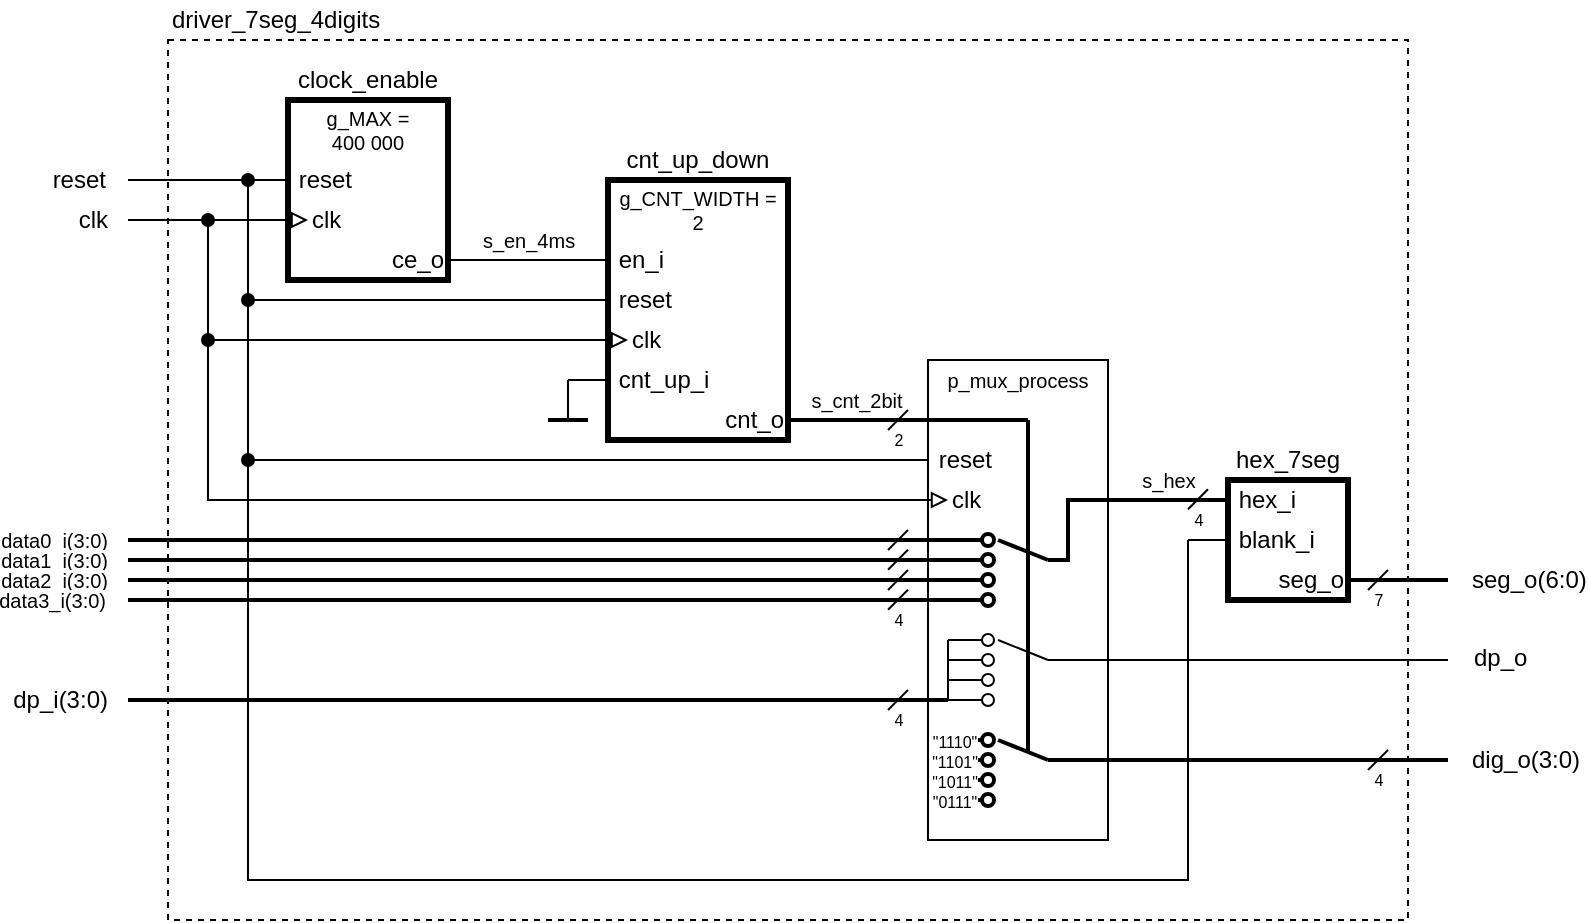 <mxfile version="20.0.3" type="device"><diagram id="j7nF-TVUxBw4xUQn4cIl" name="Page-1"><mxGraphModel dx="1551" dy="601" grid="1" gridSize="10" guides="1" tooltips="1" connect="1" arrows="1" fold="1" page="1" pageScale="1" pageWidth="850" pageHeight="1100" math="0" shadow="0"><root><mxCell id="0"/><mxCell id="1" parent="0"/><mxCell id="HjG6pMvqnMxUbqomULl9-31" value="" style="rounded=0;whiteSpace=wrap;html=1;fontSize=8;fillColor=none;dashed=1;connectable=0;" vertex="1" parent="1"><mxGeometry x="60" y="100" width="620" height="440" as="geometry"/></mxCell><mxCell id="U01_cHl6HtDzHlsPAG9a-66" value="" style="rounded=0;whiteSpace=wrap;html=1;strokeWidth=1;fillColor=none;connectable=0;" parent="1" vertex="1"><mxGeometry x="440" y="260" width="90" height="240" as="geometry"/></mxCell><mxCell id="U01_cHl6HtDzHlsPAG9a-1" value="" style="rounded=0;whiteSpace=wrap;html=1;strokeWidth=3;" parent="1" vertex="1"><mxGeometry x="120" y="130" width="80" height="90" as="geometry"/></mxCell><mxCell id="U01_cHl6HtDzHlsPAG9a-2" value="&lt;div style=&quot;font-size: 10px;&quot;&gt;g_MAX =&lt;/div&gt;&lt;div style=&quot;font-size: 10px;&quot;&gt;400 000&lt;/div&gt;" style="text;html=1;strokeColor=none;fillColor=none;align=center;verticalAlign=middle;whiteSpace=wrap;rounded=0;fontSize=10;" parent="1" vertex="1"><mxGeometry x="120" y="130" width="80" height="30" as="geometry"/></mxCell><mxCell id="U01_cHl6HtDzHlsPAG9a-3" value="clock_enable" style="text;html=1;strokeColor=none;fillColor=none;align=center;verticalAlign=middle;whiteSpace=wrap;rounded=0;" parent="1" vertex="1"><mxGeometry x="120" y="110" width="80" height="20" as="geometry"/></mxCell><mxCell id="U01_cHl6HtDzHlsPAG9a-4" value="&lt;div&gt;&amp;nbsp;reset&lt;/div&gt;" style="text;html=1;strokeColor=none;fillColor=none;align=left;verticalAlign=middle;whiteSpace=wrap;rounded=0;" parent="1" vertex="1"><mxGeometry x="120" y="160" width="70" height="20" as="geometry"/></mxCell><mxCell id="U01_cHl6HtDzHlsPAG9a-5" value="clk" style="text;html=1;strokeColor=none;fillColor=none;align=left;verticalAlign=middle;whiteSpace=wrap;rounded=0;" parent="1" vertex="1"><mxGeometry x="130" y="180" width="70" height="20" as="geometry"/></mxCell><mxCell id="U01_cHl6HtDzHlsPAG9a-6" value="ce_o" style="text;html=1;strokeColor=none;fillColor=none;align=right;verticalAlign=middle;whiteSpace=wrap;rounded=0;" parent="1" vertex="1"><mxGeometry x="140" y="200" width="60" height="20" as="geometry"/></mxCell><mxCell id="U01_cHl6HtDzHlsPAG9a-7" value="" style="endArrow=none;html=1;rounded=0;" parent="1" target="U01_cHl6HtDzHlsPAG9a-4" edge="1"><mxGeometry width="50" height="50" relative="1" as="geometry"><mxPoint x="40" y="170" as="sourcePoint"/><mxPoint x="260" y="200" as="targetPoint"/></mxGeometry></mxCell><mxCell id="U01_cHl6HtDzHlsPAG9a-11" value="reset" style="edgeLabel;html=1;align=right;verticalAlign=middle;resizable=0;points=[];fontSize=12;" parent="U01_cHl6HtDzHlsPAG9a-7" vertex="1" connectable="0"><mxGeometry x="-0.833" relative="1" as="geometry"><mxPoint x="-17" as="offset"/></mxGeometry></mxCell><mxCell id="U01_cHl6HtDzHlsPAG9a-8" value="" style="endArrow=block;html=1;rounded=0;endFill=0;" parent="1" target="U01_cHl6HtDzHlsPAG9a-5" edge="1"><mxGeometry width="50" height="50" relative="1" as="geometry"><mxPoint x="40" y="190" as="sourcePoint"/><mxPoint x="130" y="190" as="targetPoint"/></mxGeometry></mxCell><mxCell id="U01_cHl6HtDzHlsPAG9a-12" value="clk" style="edgeLabel;html=1;align=right;verticalAlign=middle;resizable=0;points=[];fontSize=12;" parent="U01_cHl6HtDzHlsPAG9a-8" vertex="1" connectable="0"><mxGeometry x="-0.926" y="-1" relative="1" as="geometry"><mxPoint x="-13" y="-1" as="offset"/></mxGeometry></mxCell><mxCell id="U01_cHl6HtDzHlsPAG9a-9" value="" style="endArrow=none;html=1;rounded=0;" parent="1" source="U01_cHl6HtDzHlsPAG9a-6" target="U01_cHl6HtDzHlsPAG9a-16" edge="1"><mxGeometry width="50" height="50" relative="1" as="geometry"><mxPoint x="210" y="210" as="sourcePoint"/><mxPoint x="280" y="210" as="targetPoint"/></mxGeometry></mxCell><mxCell id="U01_cHl6HtDzHlsPAG9a-10" value="s_en_4ms" style="edgeLabel;html=1;align=center;verticalAlign=middle;resizable=0;points=[];fontSize=10;" parent="U01_cHl6HtDzHlsPAG9a-9" vertex="1" connectable="0"><mxGeometry x="0.342" relative="1" as="geometry"><mxPoint x="-14" y="-10" as="offset"/></mxGeometry></mxCell><mxCell id="U01_cHl6HtDzHlsPAG9a-13" value="" style="rounded=0;whiteSpace=wrap;html=1;strokeWidth=3;" parent="1" vertex="1"><mxGeometry x="280" y="170" width="90" height="130" as="geometry"/></mxCell><mxCell id="U01_cHl6HtDzHlsPAG9a-14" value="&lt;div style=&quot;font-size: 10px;&quot;&gt;g_CNT_WIDTH =&lt;/div&gt;&lt;div style=&quot;font-size: 10px;&quot;&gt;2&lt;br&gt;&lt;/div&gt;" style="text;html=1;strokeColor=none;fillColor=none;align=center;verticalAlign=middle;whiteSpace=wrap;rounded=0;fontSize=10;" parent="1" vertex="1"><mxGeometry x="280" y="170" width="90" height="30" as="geometry"/></mxCell><mxCell id="U01_cHl6HtDzHlsPAG9a-15" value="cnt_up_down" style="text;html=1;strokeColor=none;fillColor=none;align=center;verticalAlign=middle;whiteSpace=wrap;rounded=0;" parent="1" vertex="1"><mxGeometry x="280" y="150" width="90" height="20" as="geometry"/></mxCell><mxCell id="U01_cHl6HtDzHlsPAG9a-16" value="&amp;nbsp;en_i" style="text;html=1;strokeColor=none;fillColor=none;align=left;verticalAlign=middle;whiteSpace=wrap;rounded=0;" parent="1" vertex="1"><mxGeometry x="280" y="200" width="70" height="20" as="geometry"/></mxCell><mxCell id="U01_cHl6HtDzHlsPAG9a-17" value="&amp;nbsp;reset" style="text;html=1;strokeColor=none;fillColor=none;align=left;verticalAlign=middle;whiteSpace=wrap;rounded=0;" parent="1" vertex="1"><mxGeometry x="280" y="220" width="70" height="20" as="geometry"/></mxCell><mxCell id="U01_cHl6HtDzHlsPAG9a-18" value="clk" style="text;html=1;strokeColor=none;fillColor=none;align=left;verticalAlign=middle;whiteSpace=wrap;rounded=0;" parent="1" vertex="1"><mxGeometry x="290" y="240" width="70" height="20" as="geometry"/></mxCell><mxCell id="U01_cHl6HtDzHlsPAG9a-19" value="&amp;nbsp;cnt_up_i" style="text;html=1;strokeColor=none;fillColor=none;align=left;verticalAlign=middle;whiteSpace=wrap;rounded=0;" parent="1" vertex="1"><mxGeometry x="280" y="260" width="70" height="20" as="geometry"/></mxCell><mxCell id="U01_cHl6HtDzHlsPAG9a-20" value="cnt_o" style="text;html=1;strokeColor=none;fillColor=none;align=right;verticalAlign=middle;whiteSpace=wrap;rounded=0;" parent="1" vertex="1"><mxGeometry x="310" y="280" width="60" height="20" as="geometry"/></mxCell><mxCell id="U01_cHl6HtDzHlsPAG9a-21" value="" style="endArrow=none;html=1;fontSize=10;entryX=0;entryY=0.5;entryDx=0;entryDy=0;rounded=0;startArrow=oval;startFill=1;" parent="1" target="U01_cHl6HtDzHlsPAG9a-17" edge="1"><mxGeometry width="50" height="50" relative="1" as="geometry"><mxPoint x="100" y="230" as="sourcePoint"/><mxPoint x="300" y="190" as="targetPoint"/></mxGeometry></mxCell><mxCell id="U01_cHl6HtDzHlsPAG9a-22" value="" style="endArrow=block;html=1;rounded=0;endFill=0;" parent="1" target="U01_cHl6HtDzHlsPAG9a-18" edge="1"><mxGeometry width="50" height="50" relative="1" as="geometry"><mxPoint x="80" y="250" as="sourcePoint"/><mxPoint x="290" y="249.83" as="targetPoint"/></mxGeometry></mxCell><mxCell id="U01_cHl6HtDzHlsPAG9a-24" value="" style="endArrow=oval;html=1;fontSize=10;rounded=0;endFill=1;" parent="1" edge="1"><mxGeometry width="50" height="50" relative="1" as="geometry"><mxPoint x="100" y="310" as="sourcePoint"/><mxPoint x="100" y="170" as="targetPoint"/></mxGeometry></mxCell><mxCell id="U01_cHl6HtDzHlsPAG9a-25" value="" style="endArrow=oval;html=1;fontSize=10;rounded=0;endFill=1;" parent="1" edge="1"><mxGeometry width="50" height="50" relative="1" as="geometry"><mxPoint x="80" y="250" as="sourcePoint"/><mxPoint x="80" y="190" as="targetPoint"/></mxGeometry></mxCell><mxCell id="U01_cHl6HtDzHlsPAG9a-26" value="" style="endArrow=none;html=1;rounded=0;fontSize=10;" parent="1" target="U01_cHl6HtDzHlsPAG9a-19" edge="1"><mxGeometry width="50" height="50" relative="1" as="geometry"><mxPoint x="260" y="270" as="sourcePoint"/><mxPoint x="160" y="280" as="targetPoint"/></mxGeometry></mxCell><mxCell id="U01_cHl6HtDzHlsPAG9a-36" value="" style="rounded=0;whiteSpace=wrap;html=1;strokeWidth=3;" parent="1" vertex="1"><mxGeometry x="590" y="320" width="60" height="60" as="geometry"/></mxCell><mxCell id="U01_cHl6HtDzHlsPAG9a-38" value="hex_7seg" style="text;html=1;strokeColor=none;fillColor=none;align=center;verticalAlign=middle;whiteSpace=wrap;rounded=0;" parent="1" vertex="1"><mxGeometry x="590" y="300" width="60" height="20" as="geometry"/></mxCell><mxCell id="U01_cHl6HtDzHlsPAG9a-39" value="&amp;nbsp;hex_i" style="text;html=1;strokeColor=none;fillColor=none;align=left;verticalAlign=middle;whiteSpace=wrap;rounded=0;" parent="1" vertex="1"><mxGeometry x="590" y="320" width="70" height="20" as="geometry"/></mxCell><mxCell id="U01_cHl6HtDzHlsPAG9a-40" value="&amp;nbsp;blank_i" style="text;html=1;strokeColor=none;fillColor=none;align=left;verticalAlign=middle;whiteSpace=wrap;rounded=0;" parent="1" vertex="1"><mxGeometry x="590" y="340" width="70" height="20" as="geometry"/></mxCell><mxCell id="U01_cHl6HtDzHlsPAG9a-41" value="seg_o" style="text;html=1;strokeColor=none;fillColor=none;align=right;verticalAlign=middle;whiteSpace=wrap;rounded=0;" parent="1" vertex="1"><mxGeometry x="600" y="360" width="50" height="20" as="geometry"/></mxCell><mxCell id="U01_cHl6HtDzHlsPAG9a-42" value="" style="endArrow=none;html=1;rounded=0;fontSize=10;strokeWidth=2;" parent="1" source="U01_cHl6HtDzHlsPAG9a-20" edge="1"><mxGeometry width="50" height="50" relative="1" as="geometry"><mxPoint x="210" y="250" as="sourcePoint"/><mxPoint x="440" y="290" as="targetPoint"/></mxGeometry></mxCell><mxCell id="U01_cHl6HtDzHlsPAG9a-43" value="s_cnt_2bit" style="edgeLabel;html=1;align=center;verticalAlign=middle;resizable=0;points=[];fontSize=10;" parent="U01_cHl6HtDzHlsPAG9a-42" vertex="1" connectable="0"><mxGeometry x="0.199" relative="1" as="geometry"><mxPoint x="-8" y="-10" as="offset"/></mxGeometry></mxCell><mxCell id="U01_cHl6HtDzHlsPAG9a-47" value="" style="endArrow=none;html=1;rounded=0;fontSize=10;strokeWidth=2;" parent="1" source="U01_cHl6HtDzHlsPAG9a-41" edge="1"><mxGeometry width="50" height="50" relative="1" as="geometry"><mxPoint x="680" y="375" as="sourcePoint"/><mxPoint x="700" y="370" as="targetPoint"/></mxGeometry></mxCell><mxCell id="U01_cHl6HtDzHlsPAG9a-48" value="seg_o(6:0)" style="edgeLabel;html=1;align=left;verticalAlign=middle;resizable=0;points=[];fontSize=12;" parent="U01_cHl6HtDzHlsPAG9a-47" vertex="1" connectable="0"><mxGeometry x="0.489" y="1" relative="1" as="geometry"><mxPoint x="23" y="1" as="offset"/></mxGeometry></mxCell><mxCell id="U01_cHl6HtDzHlsPAG9a-49" value="" style="endArrow=none;html=1;rounded=0;fontSize=10;strokeWidth=2;" parent="1" edge="1"><mxGeometry width="50" height="50" relative="1" as="geometry"><mxPoint x="500" y="460" as="sourcePoint"/><mxPoint x="700" y="460" as="targetPoint"/></mxGeometry></mxCell><mxCell id="U01_cHl6HtDzHlsPAG9a-50" value="dig_o(3:0)" style="edgeLabel;html=1;align=left;verticalAlign=middle;resizable=0;points=[];fontSize=12;" parent="U01_cHl6HtDzHlsPAG9a-49" vertex="1" connectable="0"><mxGeometry x="0.791" y="3" relative="1" as="geometry"><mxPoint x="31" y="3" as="offset"/></mxGeometry></mxCell><mxCell id="U01_cHl6HtDzHlsPAG9a-53" value="driver_7seg_4digits" style="text;html=1;strokeColor=none;fillColor=none;align=left;verticalAlign=middle;whiteSpace=wrap;rounded=0;" parent="1" vertex="1"><mxGeometry x="60" y="80" width="130" height="20" as="geometry"/></mxCell><mxCell id="U01_cHl6HtDzHlsPAG9a-55" value="" style="endArrow=none;html=1;rounded=0;fontSize=10;strokeWidth=1;" parent="1" edge="1"><mxGeometry width="50" height="50" relative="1" as="geometry"><mxPoint x="420" y="295" as="sourcePoint"/><mxPoint x="430" y="285" as="targetPoint"/></mxGeometry></mxCell><mxCell id="U01_cHl6HtDzHlsPAG9a-57" value="2" style="edgeLabel;html=1;align=center;verticalAlign=middle;resizable=0;points=[];fontSize=8;" parent="U01_cHl6HtDzHlsPAG9a-55" vertex="1" connectable="0"><mxGeometry x="-0.521" y="-1" relative="1" as="geometry"><mxPoint x="2" y="7" as="offset"/></mxGeometry></mxCell><mxCell id="U01_cHl6HtDzHlsPAG9a-58" value="" style="endArrow=none;html=1;rounded=0;fontSize=10;strokeWidth=1;" parent="1" edge="1"><mxGeometry width="50" height="50" relative="1" as="geometry"><mxPoint x="660" y="375" as="sourcePoint"/><mxPoint x="670" y="365" as="targetPoint"/></mxGeometry></mxCell><mxCell id="U01_cHl6HtDzHlsPAG9a-59" value="7" style="edgeLabel;html=1;align=center;verticalAlign=middle;resizable=0;points=[];fontSize=8;" parent="U01_cHl6HtDzHlsPAG9a-58" vertex="1" connectable="0"><mxGeometry x="-0.521" y="-1" relative="1" as="geometry"><mxPoint x="2" y="7" as="offset"/></mxGeometry></mxCell><mxCell id="U01_cHl6HtDzHlsPAG9a-60" value="" style="endArrow=none;html=1;rounded=0;fontSize=10;strokeWidth=1;" parent="1" edge="1"><mxGeometry width="50" height="50" relative="1" as="geometry"><mxPoint x="660" y="465" as="sourcePoint"/><mxPoint x="670" y="455" as="targetPoint"/></mxGeometry></mxCell><mxCell id="U01_cHl6HtDzHlsPAG9a-61" value="4" style="edgeLabel;html=1;align=center;verticalAlign=middle;resizable=0;points=[];fontSize=8;" parent="U01_cHl6HtDzHlsPAG9a-60" vertex="1" connectable="0"><mxGeometry x="-0.521" y="-1" relative="1" as="geometry"><mxPoint x="2" y="7" as="offset"/></mxGeometry></mxCell><mxCell id="U01_cHl6HtDzHlsPAG9a-63" value="" style="endArrow=none;html=1;rounded=0;fontSize=8;strokeWidth=1;" parent="1" edge="1"><mxGeometry width="50" height="50" relative="1" as="geometry"><mxPoint x="260" y="290" as="sourcePoint"/><mxPoint x="260" y="270" as="targetPoint"/></mxGeometry></mxCell><mxCell id="U01_cHl6HtDzHlsPAG9a-65" value="" style="endArrow=none;html=1;rounded=0;fontSize=10;fontColor=#FF3333;strokeWidth=2;" parent="1" edge="1"><mxGeometry width="50" height="50" relative="1" as="geometry"><mxPoint x="250" y="290" as="sourcePoint"/><mxPoint x="270" y="290" as="targetPoint"/></mxGeometry></mxCell><mxCell id="U01_cHl6HtDzHlsPAG9a-67" value="p_mux_process" style="text;html=1;strokeColor=none;fillColor=none;align=center;verticalAlign=middle;whiteSpace=wrap;rounded=0;fontSize=10;" parent="1" vertex="1"><mxGeometry x="440" y="260" width="90" height="20" as="geometry"/></mxCell><mxCell id="U01_cHl6HtDzHlsPAG9a-68" value="" style="endArrow=none;html=1;rounded=0;fontSize=10;fontColor=#FF3333;strokeWidth=2;" parent="1" edge="1"><mxGeometry width="50" height="50" relative="1" as="geometry"><mxPoint x="440" y="290" as="sourcePoint"/><mxPoint x="490" y="290" as="targetPoint"/></mxGeometry></mxCell><mxCell id="U01_cHl6HtDzHlsPAG9a-69" value="&amp;nbsp;reset" style="text;html=1;strokeColor=none;fillColor=none;align=left;verticalAlign=middle;whiteSpace=wrap;rounded=0;" parent="1" vertex="1"><mxGeometry x="440" y="300" width="70" height="20" as="geometry"/></mxCell><mxCell id="U01_cHl6HtDzHlsPAG9a-70" value="clk" style="text;html=1;strokeColor=none;fillColor=none;align=left;verticalAlign=middle;whiteSpace=wrap;rounded=0;" parent="1" vertex="1"><mxGeometry x="450" y="320" width="60" height="20" as="geometry"/></mxCell><mxCell id="U01_cHl6HtDzHlsPAG9a-71" value="" style="endArrow=none;html=1;rounded=0;fontSize=10;fontColor=#FF3333;strokeWidth=1;" parent="1" target="U01_cHl6HtDzHlsPAG9a-69" edge="1"><mxGeometry width="50" height="50" relative="1" as="geometry"><mxPoint x="100" y="310" as="sourcePoint"/><mxPoint x="320" y="280" as="targetPoint"/></mxGeometry></mxCell><mxCell id="U01_cHl6HtDzHlsPAG9a-73" value="" style="endArrow=block;html=1;rounded=0;endFill=0;startArrow=oval;startFill=1;" parent="1" target="U01_cHl6HtDzHlsPAG9a-70" edge="1"><mxGeometry width="50" height="50" relative="1" as="geometry"><mxPoint x="80" y="250" as="sourcePoint"/><mxPoint x="430" y="329.83" as="targetPoint"/><Array as="points"><mxPoint x="80" y="330"/></Array></mxGeometry></mxCell><mxCell id="U01_cHl6HtDzHlsPAG9a-74" value="" style="endArrow=oval;html=1;rounded=0;fontSize=10;fontColor=#FF3333;strokeWidth=2;endFill=0;" parent="1" edge="1"><mxGeometry width="50" height="50" relative="1" as="geometry"><mxPoint x="40" y="350" as="sourcePoint"/><mxPoint x="470" y="350" as="targetPoint"/></mxGeometry></mxCell><mxCell id="HjG6pMvqnMxUbqomULl9-34" value="data0_i(3:0)" style="edgeLabel;html=1;align=right;verticalAlign=middle;resizable=0;points=[];fontSize=10;" vertex="1" connectable="0" parent="U01_cHl6HtDzHlsPAG9a-74"><mxGeometry x="-0.977" relative="1" as="geometry"><mxPoint x="-15" as="offset"/></mxGeometry></mxCell><mxCell id="U01_cHl6HtDzHlsPAG9a-75" value="" style="endArrow=oval;html=1;rounded=0;fontSize=10;fontColor=#FF3333;strokeWidth=2;endFill=0;" parent="1" edge="1"><mxGeometry width="50" height="50" relative="1" as="geometry"><mxPoint x="40" y="360" as="sourcePoint"/><mxPoint x="470" y="360" as="targetPoint"/></mxGeometry></mxCell><mxCell id="HjG6pMvqnMxUbqomULl9-35" value="data1_i(3:0)" style="edgeLabel;html=1;align=right;verticalAlign=middle;resizable=0;points=[];fontSize=10;" vertex="1" connectable="0" parent="U01_cHl6HtDzHlsPAG9a-75"><mxGeometry x="-0.959" y="1" relative="1" as="geometry"><mxPoint x="-19" y="1" as="offset"/></mxGeometry></mxCell><mxCell id="U01_cHl6HtDzHlsPAG9a-76" value="" style="endArrow=oval;html=1;rounded=0;fontSize=10;fontColor=#FF3333;strokeWidth=2;endFill=0;" parent="1" edge="1"><mxGeometry width="50" height="50" relative="1" as="geometry"><mxPoint x="40" y="370" as="sourcePoint"/><mxPoint x="470" y="370" as="targetPoint"/></mxGeometry></mxCell><mxCell id="HjG6pMvqnMxUbqomULl9-36" value="data2_i(3:0)" style="edgeLabel;html=1;align=right;verticalAlign=middle;resizable=0;points=[];fontSize=10;" vertex="1" connectable="0" parent="U01_cHl6HtDzHlsPAG9a-76"><mxGeometry x="-0.952" relative="1" as="geometry"><mxPoint x="-20" as="offset"/></mxGeometry></mxCell><mxCell id="U01_cHl6HtDzHlsPAG9a-77" value="" style="endArrow=oval;html=1;rounded=0;fontSize=10;fontColor=#FF3333;strokeWidth=2;endFill=0;" parent="1" edge="1"><mxGeometry width="50" height="50" relative="1" as="geometry"><mxPoint x="40" y="380" as="sourcePoint"/><mxPoint x="470" y="380" as="targetPoint"/></mxGeometry></mxCell><mxCell id="HjG6pMvqnMxUbqomULl9-37" value="data3_i(3:0)" style="edgeLabel;html=1;align=right;verticalAlign=middle;resizable=0;points=[];fontSize=10;" vertex="1" connectable="0" parent="U01_cHl6HtDzHlsPAG9a-77"><mxGeometry x="-0.951" y="1" relative="1" as="geometry"><mxPoint x="-21" y="1" as="offset"/></mxGeometry></mxCell><mxCell id="U01_cHl6HtDzHlsPAG9a-78" value="" style="endArrow=none;html=1;rounded=0;fontSize=10;fontColor=#FF3333;strokeWidth=2;entryX=0;entryY=0.5;entryDx=0;entryDy=0;" parent="1" target="U01_cHl6HtDzHlsPAG9a-39" edge="1"><mxGeometry width="50" height="50" relative="1" as="geometry"><mxPoint x="500" y="360" as="sourcePoint"/><mxPoint x="390" y="200" as="targetPoint"/><Array as="points"><mxPoint x="510" y="360"/><mxPoint x="510" y="330"/></Array></mxGeometry></mxCell><mxCell id="U01_cHl6HtDzHlsPAG9a-81" value="s_hex" style="edgeLabel;html=1;align=center;verticalAlign=middle;resizable=0;points=[];fontSize=10;fontColor=#000000;" parent="U01_cHl6HtDzHlsPAG9a-78" vertex="1" connectable="0"><mxGeometry x="0.431" y="1" relative="1" as="geometry"><mxPoint x="4" y="-9" as="offset"/></mxGeometry></mxCell><mxCell id="U01_cHl6HtDzHlsPAG9a-79" value="" style="endArrow=none;html=1;rounded=0;fontSize=10;fontColor=#FF3333;strokeWidth=2;" parent="1" edge="1"><mxGeometry width="50" height="50" relative="1" as="geometry"><mxPoint x="490" y="456" as="sourcePoint"/><mxPoint x="490" y="290" as="targetPoint"/></mxGeometry></mxCell><mxCell id="U01_cHl6HtDzHlsPAG9a-80" value="" style="endArrow=none;html=1;rounded=0;fontSize=10;fontColor=#FF3333;strokeWidth=2;" parent="1" edge="1"><mxGeometry width="50" height="50" relative="1" as="geometry"><mxPoint x="475" y="350" as="sourcePoint"/><mxPoint x="500" y="360" as="targetPoint"/></mxGeometry></mxCell><mxCell id="HjG6pMvqnMxUbqomULl9-1" value="" style="endArrow=none;html=1;rounded=0;fontSize=10;strokeWidth=1;" edge="1" parent="1"><mxGeometry width="50" height="50" relative="1" as="geometry"><mxPoint x="570" y="334.65" as="sourcePoint"/><mxPoint x="580" y="324.65" as="targetPoint"/></mxGeometry></mxCell><mxCell id="HjG6pMvqnMxUbqomULl9-2" value="4" style="edgeLabel;html=1;align=center;verticalAlign=middle;resizable=0;points=[];fontSize=8;" vertex="1" connectable="0" parent="HjG6pMvqnMxUbqomULl9-1"><mxGeometry x="-0.521" y="-1" relative="1" as="geometry"><mxPoint x="2" y="7" as="offset"/></mxGeometry></mxCell><mxCell id="HjG6pMvqnMxUbqomULl9-3" value="" style="endArrow=none;html=1;rounded=0;fontSize=10;fontColor=#FF3333;strokeWidth=2;endFill=0;" edge="1" parent="1"><mxGeometry width="50" height="50" relative="1" as="geometry"><mxPoint x="40" y="430" as="sourcePoint"/><mxPoint x="450" y="430" as="targetPoint"/></mxGeometry></mxCell><mxCell id="HjG6pMvqnMxUbqomULl9-38" value="dp_i(3:0)" style="edgeLabel;html=1;align=right;verticalAlign=middle;resizable=0;points=[];fontSize=12;" vertex="1" connectable="0" parent="HjG6pMvqnMxUbqomULl9-3"><mxGeometry x="-0.965" relative="1" as="geometry"><mxPoint x="-17" as="offset"/></mxGeometry></mxCell><mxCell id="HjG6pMvqnMxUbqomULl9-4" value="" style="endArrow=oval;html=1;rounded=0;fontSize=10;endFill=0;" edge="1" parent="1"><mxGeometry width="50" height="50" relative="1" as="geometry"><mxPoint x="450" y="400" as="sourcePoint"/><mxPoint x="470" y="400" as="targetPoint"/></mxGeometry></mxCell><mxCell id="HjG6pMvqnMxUbqomULl9-5" value="" style="endArrow=oval;html=1;rounded=0;fontSize=10;endFill=0;" edge="1" parent="1"><mxGeometry width="50" height="50" relative="1" as="geometry"><mxPoint x="450" y="410" as="sourcePoint"/><mxPoint x="470" y="410" as="targetPoint"/></mxGeometry></mxCell><mxCell id="HjG6pMvqnMxUbqomULl9-6" value="" style="endArrow=oval;html=1;rounded=0;fontSize=10;endFill=0;" edge="1" parent="1"><mxGeometry width="50" height="50" relative="1" as="geometry"><mxPoint x="450" y="420" as="sourcePoint"/><mxPoint x="470" y="420" as="targetPoint"/></mxGeometry></mxCell><mxCell id="HjG6pMvqnMxUbqomULl9-7" value="" style="endArrow=oval;html=1;rounded=0;fontSize=10;endFill=0;" edge="1" parent="1"><mxGeometry width="50" height="50" relative="1" as="geometry"><mxPoint x="450" y="430" as="sourcePoint"/><mxPoint x="470" y="430" as="targetPoint"/></mxGeometry></mxCell><mxCell id="HjG6pMvqnMxUbqomULl9-8" value="" style="endArrow=none;html=1;rounded=0;fontSize=8;strokeWidth=1;" edge="1" parent="1"><mxGeometry width="50" height="50" relative="1" as="geometry"><mxPoint x="450" y="430" as="sourcePoint"/><mxPoint x="450" y="400" as="targetPoint"/></mxGeometry></mxCell><mxCell id="HjG6pMvqnMxUbqomULl9-9" value="" style="endArrow=none;html=1;rounded=0;fontSize=10;strokeWidth=1;" edge="1" parent="1"><mxGeometry width="50" height="50" relative="1" as="geometry"><mxPoint x="420" y="435" as="sourcePoint"/><mxPoint x="430" y="425" as="targetPoint"/></mxGeometry></mxCell><mxCell id="HjG6pMvqnMxUbqomULl9-10" value="4" style="edgeLabel;html=1;align=center;verticalAlign=middle;resizable=0;points=[];fontSize=8;" vertex="1" connectable="0" parent="HjG6pMvqnMxUbqomULl9-9"><mxGeometry x="-0.521" y="-1" relative="1" as="geometry"><mxPoint x="2" y="7" as="offset"/></mxGeometry></mxCell><mxCell id="HjG6pMvqnMxUbqomULl9-11" value="" style="endArrow=none;html=1;rounded=0;fontSize=10;strokeWidth=1;" edge="1" parent="1"><mxGeometry width="50" height="50" relative="1" as="geometry"><mxPoint x="420" y="384.87" as="sourcePoint"/><mxPoint x="430" y="374.87" as="targetPoint"/></mxGeometry></mxCell><mxCell id="HjG6pMvqnMxUbqomULl9-12" value="4" style="edgeLabel;html=1;align=center;verticalAlign=middle;resizable=0;points=[];fontSize=8;" vertex="1" connectable="0" parent="HjG6pMvqnMxUbqomULl9-11"><mxGeometry x="-0.521" y="-1" relative="1" as="geometry"><mxPoint x="2" y="7" as="offset"/></mxGeometry></mxCell><mxCell id="HjG6pMvqnMxUbqomULl9-13" value="" style="endArrow=none;html=1;rounded=0;fontSize=10;strokeWidth=1;" edge="1" parent="1"><mxGeometry width="50" height="50" relative="1" as="geometry"><mxPoint x="420" y="375" as="sourcePoint"/><mxPoint x="430" y="365" as="targetPoint"/></mxGeometry></mxCell><mxCell id="HjG6pMvqnMxUbqomULl9-15" value="" style="endArrow=none;html=1;rounded=0;fontSize=10;strokeWidth=1;" edge="1" parent="1"><mxGeometry width="50" height="50" relative="1" as="geometry"><mxPoint x="420" y="364.87" as="sourcePoint"/><mxPoint x="430" y="354.87" as="targetPoint"/></mxGeometry></mxCell><mxCell id="HjG6pMvqnMxUbqomULl9-17" value="" style="endArrow=none;html=1;rounded=0;fontSize=10;strokeWidth=1;" edge="1" parent="1"><mxGeometry width="50" height="50" relative="1" as="geometry"><mxPoint x="420" y="355" as="sourcePoint"/><mxPoint x="430" y="345" as="targetPoint"/></mxGeometry></mxCell><mxCell id="HjG6pMvqnMxUbqomULl9-19" value="" style="endArrow=none;html=1;rounded=0;fontSize=10;fontColor=#FF3333;strokeWidth=1;" edge="1" parent="1"><mxGeometry width="50" height="50" relative="1" as="geometry"><mxPoint x="500" y="410" as="sourcePoint"/><mxPoint x="700" y="410" as="targetPoint"/></mxGeometry></mxCell><mxCell id="HjG6pMvqnMxUbqomULl9-21" value="dp_o" style="edgeLabel;html=1;align=left;verticalAlign=middle;resizable=0;points=[];fontSize=12;" vertex="1" connectable="0" parent="HjG6pMvqnMxUbqomULl9-19"><mxGeometry x="0.819" y="1" relative="1" as="geometry"><mxPoint x="29" as="offset"/></mxGeometry></mxCell><mxCell id="HjG6pMvqnMxUbqomULl9-20" value="" style="endArrow=none;html=1;rounded=0;fontSize=10;endFill=0;" edge="1" parent="1"><mxGeometry width="50" height="50" relative="1" as="geometry"><mxPoint x="475" y="400" as="sourcePoint"/><mxPoint x="500" y="410" as="targetPoint"/></mxGeometry></mxCell><mxCell id="HjG6pMvqnMxUbqomULl9-22" value="" style="endArrow=oval;html=1;rounded=0;fontSize=10;endFill=0;strokeWidth=2;" edge="1" parent="1"><mxGeometry width="50" height="50" relative="1" as="geometry"><mxPoint x="460" y="450" as="sourcePoint"/><mxPoint x="470" y="450" as="targetPoint"/></mxGeometry></mxCell><mxCell id="HjG6pMvqnMxUbqomULl9-23" value="&lt;font style=&quot;font-size: 8px;&quot;&gt;&quot;1110&quot;&lt;/font&gt;" style="edgeLabel;html=1;align=center;verticalAlign=middle;resizable=0;points=[];" vertex="1" connectable="0" parent="HjG6pMvqnMxUbqomULl9-22"><mxGeometry relative="1" as="geometry"><mxPoint x="-12" as="offset"/></mxGeometry></mxCell><mxCell id="HjG6pMvqnMxUbqomULl9-24" value="" style="endArrow=oval;html=1;rounded=0;fontSize=10;endFill=0;strokeWidth=2;" edge="1" parent="1"><mxGeometry width="50" height="50" relative="1" as="geometry"><mxPoint x="460" y="460" as="sourcePoint"/><mxPoint x="470" y="460" as="targetPoint"/></mxGeometry></mxCell><mxCell id="HjG6pMvqnMxUbqomULl9-25" value="&lt;font style=&quot;font-size: 8px;&quot;&gt;&quot;1101&quot;&lt;/font&gt;" style="edgeLabel;html=1;align=center;verticalAlign=middle;resizable=0;points=[];" vertex="1" connectable="0" parent="HjG6pMvqnMxUbqomULl9-24"><mxGeometry relative="1" as="geometry"><mxPoint x="-12" as="offset"/></mxGeometry></mxCell><mxCell id="HjG6pMvqnMxUbqomULl9-26" value="" style="endArrow=oval;html=1;rounded=0;fontSize=10;endFill=0;strokeWidth=2;" edge="1" parent="1"><mxGeometry width="50" height="50" relative="1" as="geometry"><mxPoint x="460" y="470" as="sourcePoint"/><mxPoint x="470" y="470" as="targetPoint"/></mxGeometry></mxCell><mxCell id="HjG6pMvqnMxUbqomULl9-27" value="&lt;font style=&quot;font-size: 8px;&quot;&gt;&quot;1011&quot;&lt;/font&gt;" style="edgeLabel;html=1;align=center;verticalAlign=middle;resizable=0;points=[];" vertex="1" connectable="0" parent="HjG6pMvqnMxUbqomULl9-26"><mxGeometry relative="1" as="geometry"><mxPoint x="-12" as="offset"/></mxGeometry></mxCell><mxCell id="HjG6pMvqnMxUbqomULl9-28" value="" style="endArrow=oval;html=1;rounded=0;fontSize=10;endFill=0;strokeWidth=2;" edge="1" parent="1"><mxGeometry width="50" height="50" relative="1" as="geometry"><mxPoint x="460" y="480" as="sourcePoint"/><mxPoint x="470" y="480" as="targetPoint"/></mxGeometry></mxCell><mxCell id="HjG6pMvqnMxUbqomULl9-29" value="&lt;font style=&quot;font-size: 8px;&quot;&gt;&quot;0111&quot;&lt;/font&gt;" style="edgeLabel;html=1;align=center;verticalAlign=middle;resizable=0;points=[];" vertex="1" connectable="0" parent="HjG6pMvqnMxUbqomULl9-28"><mxGeometry relative="1" as="geometry"><mxPoint x="-12" as="offset"/></mxGeometry></mxCell><mxCell id="HjG6pMvqnMxUbqomULl9-30" value="" style="endArrow=none;html=1;rounded=0;fontSize=10;fontColor=#FF3333;strokeWidth=2;" edge="1" parent="1"><mxGeometry width="50" height="50" relative="1" as="geometry"><mxPoint x="475" y="450" as="sourcePoint"/><mxPoint x="500" y="460" as="targetPoint"/></mxGeometry></mxCell><mxCell id="HjG6pMvqnMxUbqomULl9-32" value="" style="endArrow=none;html=1;rounded=0;fontSize=10;" edge="1" parent="1" target="U01_cHl6HtDzHlsPAG9a-40"><mxGeometry width="50" height="50" relative="1" as="geometry"><mxPoint x="570" y="350" as="sourcePoint"/><mxPoint x="590" y="349.83" as="targetPoint"/></mxGeometry></mxCell><mxCell id="HjG6pMvqnMxUbqomULl9-33" value="" style="endArrow=none;html=1;rounded=0;fontSize=8;strokeWidth=1;endFill=0;startArrow=oval;startFill=1;" edge="1" parent="1"><mxGeometry width="50" height="50" relative="1" as="geometry"><mxPoint x="100" y="310" as="sourcePoint"/><mxPoint x="570" y="350" as="targetPoint"/><Array as="points"><mxPoint x="100" y="520"/><mxPoint x="570" y="520"/></Array></mxGeometry></mxCell></root></mxGraphModel></diagram></mxfile>